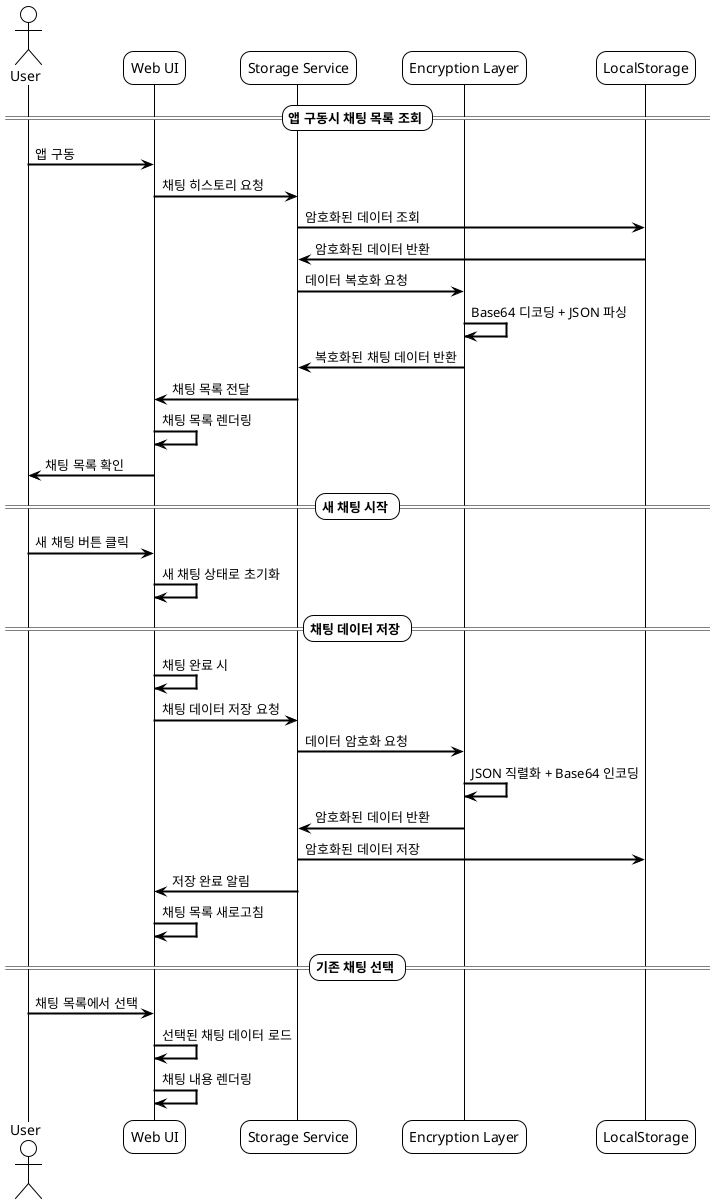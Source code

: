 @startuml Storage Flow Sequence
!theme plain
skinparam backgroundColor #FFFFFF
skinparam sequenceArrowThickness 2
skinparam roundcorner 20

actor User as U
participant "Web UI" as UI
participant "Storage Service" as SS
participant "Encryption Layer" as EL
participant "LocalStorage" as LS

== 앱 구동시 채팅 목록 조회 ==
U -> UI : 앱 구동
UI -> SS: 채팅 히스토리 요청
SS -> LS: 암호화된 데이터 조회
LS -> SS: 암호화된 데이터 반환
SS -> EL: 데이터 복호화 요청
EL -> EL: Base64 디코딩 + JSON 파싱
EL -> SS: 복호화된 채팅 데이터 반환
SS -> UI: 채팅 목록 전달
UI -> UI: 채팅 목록 렌더링
UI -> U: 채팅 목록 확인
== 새 채팅 시작 ==
U -> UI: 새 채팅 버튼 클릭
UI -> UI: 새 채팅 상태로 초기화

== 채팅 데이터 저장 ==
UI -> UI: 채팅 완료 시
UI -> SS: 채팅 데이터 저장 요청
SS -> EL: 데이터 암호화 요청
EL -> EL: JSON 직렬화 + Base64 인코딩
EL -> SS: 암호화된 데이터 반환
SS -> LS: 암호화된 데이터 저장
SS -> UI: 저장 완료 알림
UI -> UI: 채팅 목록 새로고침

== 기존 채팅 선택 ==
U -> UI: 채팅 목록에서 선택
UI -> UI: 선택된 채팅 데이터 로드
UI -> UI: 채팅 내용 렌더링

@enduml
